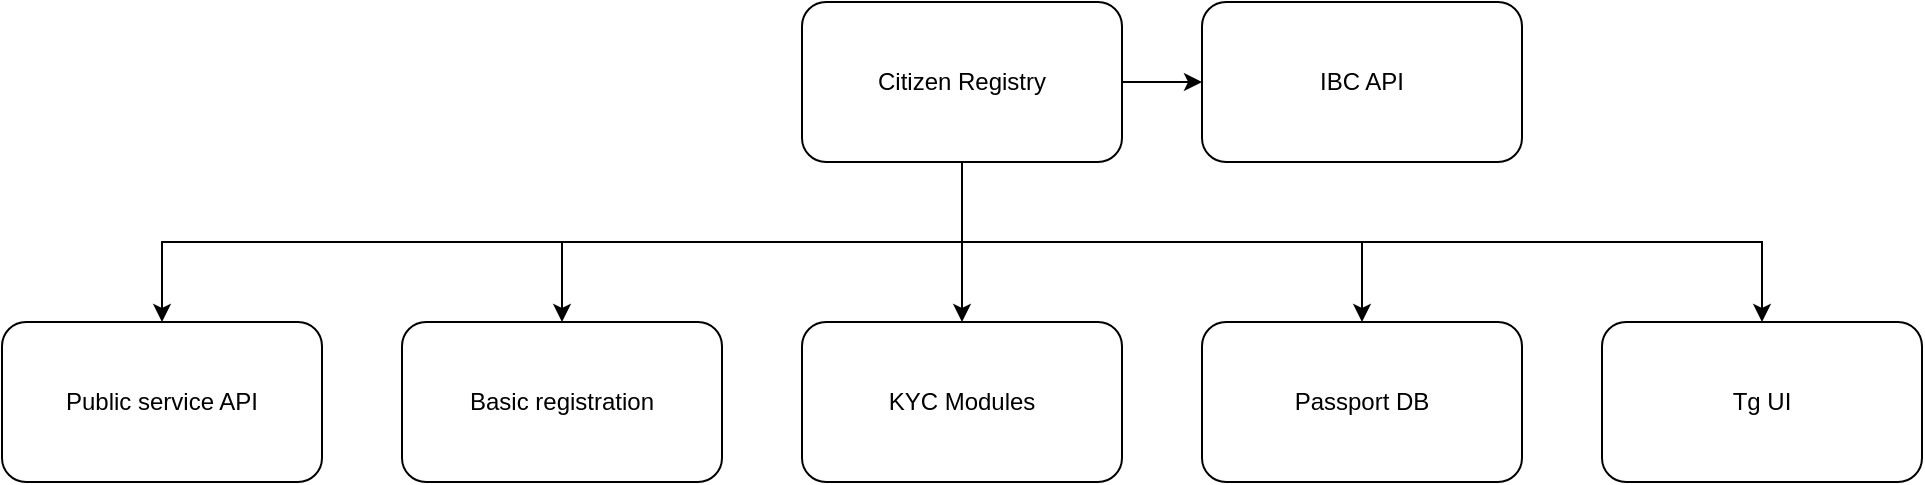 <mxfile version="13.9.9" type="device" pages="2"><diagram id="AHd_cDqSMsFLb_CyXA5w" name="Global CR structure"><mxGraphModel dx="932" dy="599" grid="1" gridSize="10" guides="1" tooltips="1" connect="1" arrows="1" fold="1" page="1" pageScale="1" pageWidth="1169" pageHeight="827" math="0" shadow="0"><root><mxCell id="0"/><mxCell id="1" parent="0"/><mxCell id="326NorqG4eTdfQCMLTJJ-5" value="" style="edgeStyle=orthogonalEdgeStyle;rounded=0;orthogonalLoop=1;jettySize=auto;html=1;exitX=0.5;exitY=1;exitDx=0;exitDy=0;" parent="1" source="326NorqG4eTdfQCMLTJJ-1" target="326NorqG4eTdfQCMLTJJ-4" edge="1"><mxGeometry relative="1" as="geometry"/></mxCell><mxCell id="326NorqG4eTdfQCMLTJJ-7" value="" style="edgeStyle=orthogonalEdgeStyle;rounded=0;orthogonalLoop=1;jettySize=auto;html=1;" parent="1" source="326NorqG4eTdfQCMLTJJ-1" target="326NorqG4eTdfQCMLTJJ-6" edge="1"><mxGeometry relative="1" as="geometry"/></mxCell><mxCell id="326NorqG4eTdfQCMLTJJ-9" value="" style="edgeStyle=orthogonalEdgeStyle;rounded=0;orthogonalLoop=1;jettySize=auto;html=1;exitX=0.5;exitY=1;exitDx=0;exitDy=0;" parent="1" source="326NorqG4eTdfQCMLTJJ-1" target="326NorqG4eTdfQCMLTJJ-8" edge="1"><mxGeometry relative="1" as="geometry"/></mxCell><mxCell id="326NorqG4eTdfQCMLTJJ-11" value="" style="edgeStyle=orthogonalEdgeStyle;rounded=0;orthogonalLoop=1;jettySize=auto;html=1;exitX=0.5;exitY=1;exitDx=0;exitDy=0;" parent="1" source="326NorqG4eTdfQCMLTJJ-1" target="326NorqG4eTdfQCMLTJJ-10" edge="1"><mxGeometry relative="1" as="geometry"/></mxCell><mxCell id="326NorqG4eTdfQCMLTJJ-13" value="" style="edgeStyle=orthogonalEdgeStyle;rounded=0;orthogonalLoop=1;jettySize=auto;html=1;exitX=0.5;exitY=1;exitDx=0;exitDy=0;" parent="1" source="326NorqG4eTdfQCMLTJJ-1" target="326NorqG4eTdfQCMLTJJ-12" edge="1"><mxGeometry relative="1" as="geometry"/></mxCell><mxCell id="326NorqG4eTdfQCMLTJJ-15" value="" style="edgeStyle=orthogonalEdgeStyle;rounded=0;orthogonalLoop=1;jettySize=auto;html=1;" parent="1" source="326NorqG4eTdfQCMLTJJ-1" target="326NorqG4eTdfQCMLTJJ-14" edge="1"><mxGeometry relative="1" as="geometry"/></mxCell><mxCell id="326NorqG4eTdfQCMLTJJ-1" value="Citizen Registry" style="rounded=1;whiteSpace=wrap;html=1;" parent="1" vertex="1"><mxGeometry x="480" y="40" width="160" height="80" as="geometry"/></mxCell><mxCell id="326NorqG4eTdfQCMLTJJ-4" value="Basic registration" style="rounded=1;whiteSpace=wrap;html=1;" parent="1" vertex="1"><mxGeometry x="280" y="200" width="160" height="80" as="geometry"/></mxCell><mxCell id="326NorqG4eTdfQCMLTJJ-6" value="KYC Modules" style="rounded=1;whiteSpace=wrap;html=1;" parent="1" vertex="1"><mxGeometry x="480" y="200" width="160" height="80" as="geometry"/></mxCell><mxCell id="326NorqG4eTdfQCMLTJJ-8" value="Passport DB" style="rounded=1;whiteSpace=wrap;html=1;" parent="1" vertex="1"><mxGeometry x="680" y="200" width="160" height="80" as="geometry"/></mxCell><mxCell id="326NorqG4eTdfQCMLTJJ-10" value="Tg UI" style="rounded=1;whiteSpace=wrap;html=1;" parent="1" vertex="1"><mxGeometry x="880" y="200" width="160" height="80" as="geometry"/></mxCell><mxCell id="326NorqG4eTdfQCMLTJJ-12" value="Public service API" style="rounded=1;whiteSpace=wrap;html=1;" parent="1" vertex="1"><mxGeometry x="80" y="200" width="160" height="80" as="geometry"/></mxCell><mxCell id="326NorqG4eTdfQCMLTJJ-14" value="IBC API" style="rounded=1;whiteSpace=wrap;html=1;" parent="1" vertex="1"><mxGeometry x="680" y="40" width="160" height="80" as="geometry"/></mxCell></root></mxGraphModel></diagram><diagram id="HsEhVAVOEIYe1Oc7fsRR" name="Basic registration"><mxGraphModel dx="932" dy="599" grid="1" gridSize="10" guides="1" tooltips="1" connect="1" arrows="1" fold="1" page="1" pageScale="1" pageWidth="1169" pageHeight="827" math="0" shadow="0"><root><mxCell id="eSh-P05CCZkXOX17SC2N-0"/><mxCell id="eSh-P05CCZkXOX17SC2N-1" parent="eSh-P05CCZkXOX17SC2N-0"/><mxCell id="rl3EVbzRc5TlLw44y78u-4" value="" style="edgeStyle=orthogonalEdgeStyle;rounded=0;orthogonalLoop=1;jettySize=auto;html=1;exitX=0.5;exitY=1;exitDx=0;exitDy=0;" edge="1" parent="eSh-P05CCZkXOX17SC2N-1" source="rl3EVbzRc5TlLw44y78u-0" target="rl3EVbzRc5TlLw44y78u-3"><mxGeometry relative="1" as="geometry"/></mxCell><mxCell id="rl3EVbzRc5TlLw44y78u-6" value="" style="edgeStyle=orthogonalEdgeStyle;rounded=0;orthogonalLoop=1;jettySize=auto;html=1;exitX=0.5;exitY=1;exitDx=0;exitDy=0;" edge="1" parent="eSh-P05CCZkXOX17SC2N-1" source="rl3EVbzRc5TlLw44y78u-0" target="rl3EVbzRc5TlLw44y78u-5"><mxGeometry relative="1" as="geometry"><mxPoint x="150" y="160" as="sourcePoint"/></mxGeometry></mxCell><mxCell id="rl3EVbzRc5TlLw44y78u-16" style="edgeStyle=orthogonalEdgeStyle;rounded=0;orthogonalLoop=1;jettySize=auto;html=1;exitX=0.5;exitY=1;exitDx=0;exitDy=0;" edge="1" parent="eSh-P05CCZkXOX17SC2N-1" source="rl3EVbzRc5TlLw44y78u-0" target="rl3EVbzRc5TlLw44y78u-15"><mxGeometry relative="1" as="geometry"/></mxCell><mxCell id="rl3EVbzRc5TlLw44y78u-0" value="Basic Registration" style="rounded=1;whiteSpace=wrap;html=1;" vertex="1" parent="eSh-P05CCZkXOX17SC2N-1"><mxGeometry x="40" y="40" width="160" height="80" as="geometry"/></mxCell><mxCell id="rl3EVbzRc5TlLw44y78u-8" value="" style="edgeStyle=orthogonalEdgeStyle;rounded=0;orthogonalLoop=1;jettySize=auto;html=1;entryX=0;entryY=0.5;entryDx=0;entryDy=0;" edge="1" parent="eSh-P05CCZkXOX17SC2N-1" source="rl3EVbzRc5TlLw44y78u-3" target="rl3EVbzRc5TlLw44y78u-7"><mxGeometry relative="1" as="geometry"/></mxCell><mxCell id="rl3EVbzRc5TlLw44y78u-3" value="Basic invitation" style="rounded=1;whiteSpace=wrap;html=1;" vertex="1" parent="eSh-P05CCZkXOX17SC2N-1"><mxGeometry x="40" y="200" width="160" height="80" as="geometry"/></mxCell><mxCell id="rl3EVbzRc5TlLw44y78u-10" value="" style="edgeStyle=orthogonalEdgeStyle;rounded=0;orthogonalLoop=1;jettySize=auto;html=1;entryX=0;entryY=0.5;entryDx=0;entryDy=0;" edge="1" parent="eSh-P05CCZkXOX17SC2N-1" source="rl3EVbzRc5TlLw44y78u-5" target="rl3EVbzRc5TlLw44y78u-9"><mxGeometry relative="1" as="geometry"/></mxCell><mxCell id="rl3EVbzRc5TlLw44y78u-14" style="edgeStyle=orthogonalEdgeStyle;rounded=0;orthogonalLoop=1;jettySize=auto;html=1;exitX=0.5;exitY=1;exitDx=0;exitDy=0;entryX=0;entryY=0.5;entryDx=0;entryDy=0;" edge="1" parent="eSh-P05CCZkXOX17SC2N-1" source="rl3EVbzRc5TlLw44y78u-5" target="rl3EVbzRc5TlLw44y78u-13"><mxGeometry relative="1" as="geometry"/></mxCell><mxCell id="rl3EVbzRc5TlLw44y78u-5" value="Invitation confirmation" style="rounded=1;whiteSpace=wrap;html=1;" vertex="1" parent="eSh-P05CCZkXOX17SC2N-1"><mxGeometry x="320" y="200" width="160" height="80" as="geometry"/></mxCell><mxCell id="rl3EVbzRc5TlLw44y78u-7" value="Create invitation&lt;br&gt;[every user has limited number for period of time]" style="rounded=1;whiteSpace=wrap;html=1;" vertex="1" parent="eSh-P05CCZkXOX17SC2N-1"><mxGeometry x="160" y="320" width="160" height="80" as="geometry"/></mxCell><mxCell id="rl3EVbzRc5TlLw44y78u-12" value="" style="edgeStyle=orthogonalEdgeStyle;rounded=0;orthogonalLoop=1;jettySize=auto;html=1;exitX=0.5;exitY=1;exitDx=0;exitDy=0;entryX=0;entryY=0.5;entryDx=0;entryDy=0;" edge="1" parent="eSh-P05CCZkXOX17SC2N-1" source="rl3EVbzRc5TlLw44y78u-5" target="rl3EVbzRc5TlLw44y78u-11"><mxGeometry relative="1" as="geometry"/></mxCell><mxCell id="rl3EVbzRc5TlLw44y78u-9" value="Request confirmation&lt;br&gt;[use geo to define confirmaters]" style="rounded=1;whiteSpace=wrap;html=1;" vertex="1" parent="eSh-P05CCZkXOX17SC2N-1"><mxGeometry x="440" y="320" width="160" height="80" as="geometry"/></mxCell><mxCell id="rl3EVbzRc5TlLw44y78u-11" value="Sign confirmation&lt;br&gt;[every user has limited number for period of time]" style="rounded=1;whiteSpace=wrap;html=1;" vertex="1" parent="eSh-P05CCZkXOX17SC2N-1"><mxGeometry x="440" y="440" width="160" height="80" as="geometry"/></mxCell><mxCell id="rl3EVbzRc5TlLw44y78u-13" value="Generate user&lt;br&gt;[with invitation and confirmation limits]" style="rounded=1;whiteSpace=wrap;html=1;" vertex="1" parent="eSh-P05CCZkXOX17SC2N-1"><mxGeometry x="440" y="560" width="160" height="80" as="geometry"/></mxCell><mxCell id="rl3EVbzRc5TlLw44y78u-18" style="edgeStyle=orthogonalEdgeStyle;rounded=0;orthogonalLoop=1;jettySize=auto;html=1;exitX=0.5;exitY=1;exitDx=0;exitDy=0;entryX=0;entryY=0.5;entryDx=0;entryDy=0;" edge="1" parent="eSh-P05CCZkXOX17SC2N-1" source="rl3EVbzRc5TlLw44y78u-15" target="rl3EVbzRc5TlLw44y78u-17"><mxGeometry relative="1" as="geometry"/></mxCell><mxCell id="rl3EVbzRc5TlLw44y78u-15" value="Request invitation" style="rounded=1;whiteSpace=wrap;html=1;" vertex="1" parent="eSh-P05CCZkXOX17SC2N-1"><mxGeometry x="600" y="200" width="160" height="80" as="geometry"/></mxCell><mxCell id="rl3EVbzRc5TlLw44y78u-17" value="Request invitation&lt;br&gt;[using geo info]" style="rounded=1;whiteSpace=wrap;html=1;" vertex="1" parent="eSh-P05CCZkXOX17SC2N-1"><mxGeometry x="720" y="320" width="160" height="80" as="geometry"/></mxCell></root></mxGraphModel></diagram></mxfile>